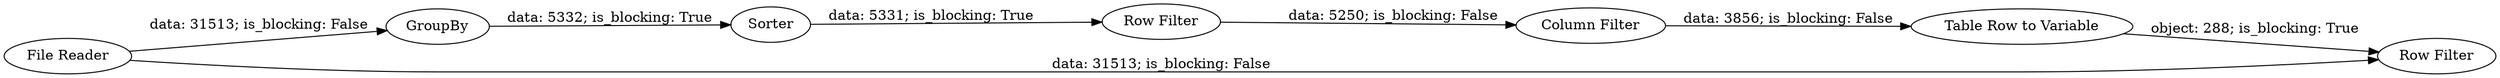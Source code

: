 digraph {
	"-4568671410330263008_12" [label="Table Row to Variable"]
	"-4568671410330263008_14" [label="File Reader"]
	"-4568671410330263008_9" [label="Row Filter"]
	"-4568671410330263008_7" [label=GroupBy]
	"-4568671410330263008_13" [label="Row Filter"]
	"-4568671410330263008_8" [label=Sorter]
	"-4568671410330263008_10" [label="Column Filter"]
	"-4568671410330263008_8" -> "-4568671410330263008_9" [label="data: 5331; is_blocking: True"]
	"-4568671410330263008_14" -> "-4568671410330263008_13" [label="data: 31513; is_blocking: False"]
	"-4568671410330263008_9" -> "-4568671410330263008_10" [label="data: 5250; is_blocking: False"]
	"-4568671410330263008_10" -> "-4568671410330263008_12" [label="data: 3856; is_blocking: False"]
	"-4568671410330263008_14" -> "-4568671410330263008_7" [label="data: 31513; is_blocking: False"]
	"-4568671410330263008_7" -> "-4568671410330263008_8" [label="data: 5332; is_blocking: True"]
	"-4568671410330263008_12" -> "-4568671410330263008_13" [label="object: 288; is_blocking: True"]
	rankdir=LR
}
